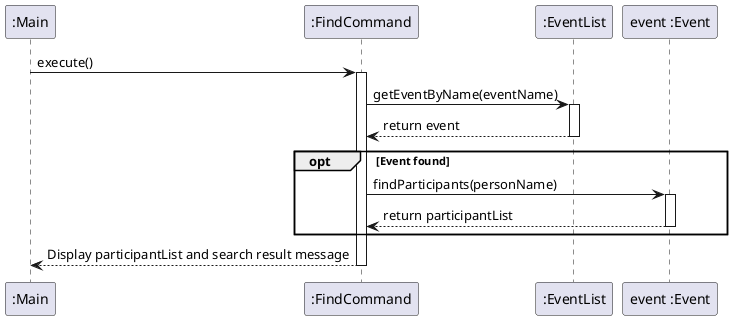 @startuml
participant ":Main" as Main
participant ":FindCommand" as FC
participant ":EventList" as EL
participant "event :Event" as E

Main -> FC: execute()
activate FC
FC -> EL: getEventByName(eventName)
activate EL
EL --> FC: return event
deactivate EL

opt Event found
    FC -> E: findParticipants(personName)
    activate E
    E --> FC: return participantList
    deactivate E

end opt

FC --> Main: Display participantList and search result message
deactivate FC

@enduml